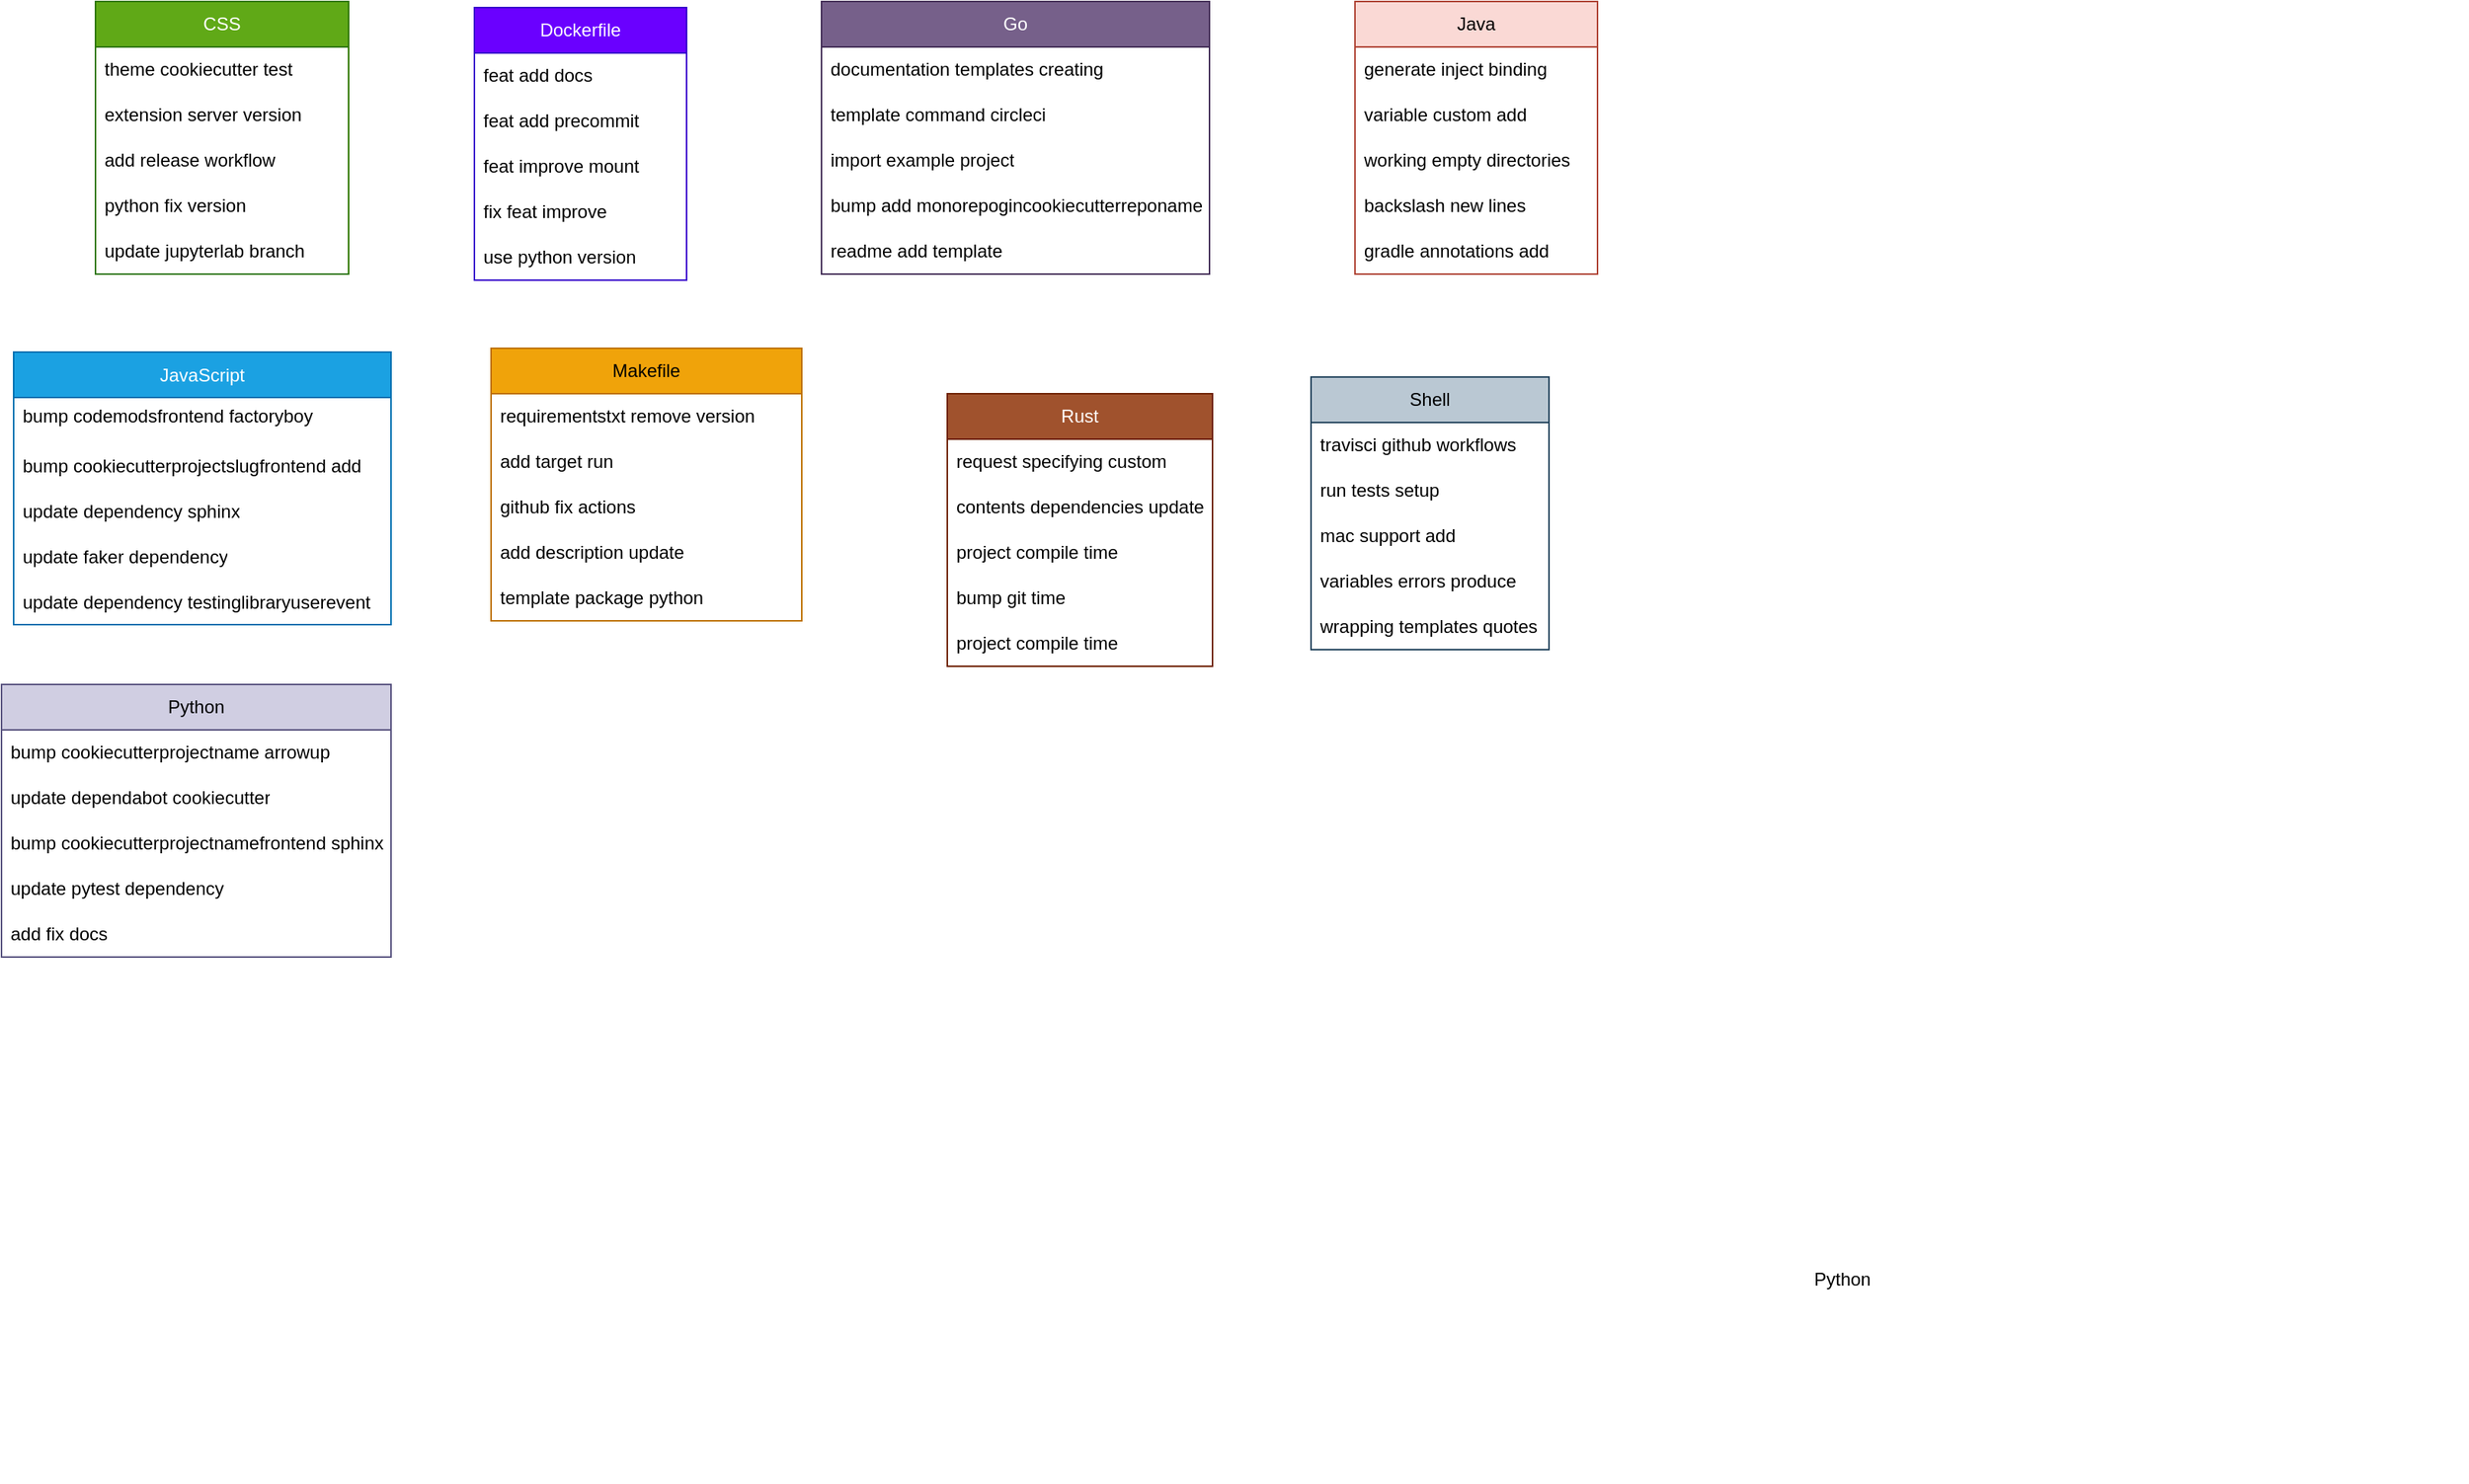 <mxfile version="22.1.2" type="device">
  <diagram name="Page-1" id="Wu3HSqUtHEDuafeBJ0FG">
    <mxGraphModel dx="1098" dy="1988" grid="0" gridSize="10" guides="1" tooltips="1" connect="1" arrows="1" fold="1" page="0" pageScale="1" pageWidth="850" pageHeight="1100" math="0" shadow="0">
      <root>
        <mxCell id="0" />
        <mxCell id="1" parent="0" />
        <mxCell id="st--YeIOMh86BG9WnPkF-1" value="CSS" style="swimlane;fontStyle=0;childLayout=stackLayout;horizontal=1;startSize=30;horizontalStack=0;resizeParent=1;resizeParentMax=0;resizeLast=0;collapsible=1;marginBottom=0;whiteSpace=wrap;html=1;fillColor=#60a917;fontColor=#ffffff;strokeColor=#2D7600;" parent="1" vertex="1">
          <mxGeometry x="317" y="-516" width="167" height="180" as="geometry" />
        </mxCell>
        <mxCell id="st--YeIOMh86BG9WnPkF-2" value="theme cookiecutter test" style="text;strokeColor=none;fillColor=none;align=left;verticalAlign=middle;spacingLeft=4;spacingRight=4;overflow=hidden;points=[[0,0.5],[1,0.5]];portConstraint=eastwest;rotatable=0;whiteSpace=wrap;html=1;" parent="st--YeIOMh86BG9WnPkF-1" vertex="1">
          <mxGeometry y="30" width="167" height="30" as="geometry" />
        </mxCell>
        <mxCell id="st--YeIOMh86BG9WnPkF-3" value="extension server version" style="text;strokeColor=none;fillColor=none;align=left;verticalAlign=middle;spacingLeft=4;spacingRight=4;overflow=hidden;points=[[0,0.5],[1,0.5]];portConstraint=eastwest;rotatable=0;whiteSpace=wrap;html=1;" parent="st--YeIOMh86BG9WnPkF-1" vertex="1">
          <mxGeometry y="60" width="167" height="30" as="geometry" />
        </mxCell>
        <mxCell id="st--YeIOMh86BG9WnPkF-4" value="add release workflow" style="text;strokeColor=none;fillColor=none;align=left;verticalAlign=middle;spacingLeft=4;spacingRight=4;overflow=hidden;points=[[0,0.5],[1,0.5]];portConstraint=eastwest;rotatable=0;whiteSpace=wrap;html=1;" parent="st--YeIOMh86BG9WnPkF-1" vertex="1">
          <mxGeometry y="90" width="167" height="30" as="geometry" />
        </mxCell>
        <mxCell id="st--YeIOMh86BG9WnPkF-10" value="python fix version" style="text;strokeColor=none;fillColor=none;align=left;verticalAlign=middle;spacingLeft=4;spacingRight=4;overflow=hidden;points=[[0,0.5],[1,0.5]];portConstraint=eastwest;rotatable=0;whiteSpace=wrap;html=1;" parent="st--YeIOMh86BG9WnPkF-1" vertex="1">
          <mxGeometry y="120" width="167" height="30" as="geometry" />
        </mxCell>
        <mxCell id="st--YeIOMh86BG9WnPkF-11" value="update jupyterlab branch" style="text;strokeColor=none;fillColor=none;align=left;verticalAlign=middle;spacingLeft=4;spacingRight=4;overflow=hidden;points=[[0,0.5],[1,0.5]];portConstraint=eastwest;rotatable=0;whiteSpace=wrap;html=1;" parent="st--YeIOMh86BG9WnPkF-1" vertex="1">
          <mxGeometry y="150" width="167" height="30" as="geometry" />
        </mxCell>
        <mxCell id="st--YeIOMh86BG9WnPkF-14" value="JavaScript" style="swimlane;fontStyle=0;childLayout=stackLayout;horizontal=1;startSize=30;horizontalStack=0;resizeParent=1;resizeParentMax=0;resizeLast=0;collapsible=1;marginBottom=0;whiteSpace=wrap;html=1;fillColor=#1ba1e2;fontColor=#ffffff;strokeColor=#006EAF;" parent="1" vertex="1">
          <mxGeometry x="263" y="-284.5" width="249" height="180" as="geometry" />
        </mxCell>
        <mxCell id="st--YeIOMh86BG9WnPkF-15" value="&lt;table style=&quot;border-color: var(--border-color); width: 223pt;&quot; border=&quot;0&quot; cellpadding=&quot;0&quot; cellspacing=&quot;0&quot; width=&quot;297&quot;&gt;&lt;tbody style=&quot;border-color: var(--border-color);&quot;&gt;&lt;tr style=&quot;border-color: var(--border-color); height: 15pt;&quot; height=&quot;20&quot;&gt;&lt;td style=&quot;border-color: var(--border-color); height: 15pt;&quot; height=&quot;20&quot;&gt;bump codemodsfrontend factoryboy&lt;/td&gt;&lt;/tr&gt;&lt;tr style=&quot;border-color: var(--border-color); height: 15pt;&quot; height=&quot;20&quot;&gt;&lt;/tr&gt;&lt;/tbody&gt;&lt;/table&gt;" style="text;strokeColor=none;fillColor=none;align=left;verticalAlign=middle;spacingLeft=4;spacingRight=4;overflow=hidden;points=[[0,0.5],[1,0.5]];portConstraint=eastwest;rotatable=0;whiteSpace=wrap;html=1;" parent="st--YeIOMh86BG9WnPkF-14" vertex="1">
          <mxGeometry y="30" width="249" height="30" as="geometry" />
        </mxCell>
        <mxCell id="st--YeIOMh86BG9WnPkF-16" value="bump cookiecutterprojectslugfrontend add" style="text;strokeColor=none;fillColor=none;align=left;verticalAlign=middle;spacingLeft=4;spacingRight=4;overflow=hidden;points=[[0,0.5],[1,0.5]];portConstraint=eastwest;rotatable=0;whiteSpace=wrap;html=1;" parent="st--YeIOMh86BG9WnPkF-14" vertex="1">
          <mxGeometry y="60" width="249" height="30" as="geometry" />
        </mxCell>
        <mxCell id="st--YeIOMh86BG9WnPkF-17" value="update dependency sphinx" style="text;strokeColor=none;fillColor=none;align=left;verticalAlign=middle;spacingLeft=4;spacingRight=4;overflow=hidden;points=[[0,0.5],[1,0.5]];portConstraint=eastwest;rotatable=0;whiteSpace=wrap;html=1;" parent="st--YeIOMh86BG9WnPkF-14" vertex="1">
          <mxGeometry y="90" width="249" height="30" as="geometry" />
        </mxCell>
        <mxCell id="st--YeIOMh86BG9WnPkF-18" value="update faker dependency" style="text;strokeColor=none;fillColor=none;align=left;verticalAlign=middle;spacingLeft=4;spacingRight=4;overflow=hidden;points=[[0,0.5],[1,0.5]];portConstraint=eastwest;rotatable=0;whiteSpace=wrap;html=1;" parent="st--YeIOMh86BG9WnPkF-14" vertex="1">
          <mxGeometry y="120" width="249" height="30" as="geometry" />
        </mxCell>
        <mxCell id="st--YeIOMh86BG9WnPkF-19" value="update dependency testinglibraryuserevent" style="text;strokeColor=none;fillColor=none;align=left;verticalAlign=middle;spacingLeft=4;spacingRight=4;overflow=hidden;points=[[0,0.5],[1,0.5]];portConstraint=eastwest;rotatable=0;whiteSpace=wrap;html=1;" parent="st--YeIOMh86BG9WnPkF-14" vertex="1">
          <mxGeometry y="150" width="249" height="30" as="geometry" />
        </mxCell>
        <mxCell id="st--YeIOMh86BG9WnPkF-20" value="Dockerfile" style="swimlane;fontStyle=0;childLayout=stackLayout;horizontal=1;startSize=30;horizontalStack=0;resizeParent=1;resizeParentMax=0;resizeLast=0;collapsible=1;marginBottom=0;whiteSpace=wrap;html=1;fillColor=#6a00ff;fontColor=#ffffff;strokeColor=#3700CC;" parent="1" vertex="1">
          <mxGeometry x="567" y="-512" width="140" height="180" as="geometry" />
        </mxCell>
        <mxCell id="st--YeIOMh86BG9WnPkF-21" value="feat add docs" style="text;strokeColor=none;fillColor=none;align=left;verticalAlign=middle;spacingLeft=4;spacingRight=4;overflow=hidden;points=[[0,0.5],[1,0.5]];portConstraint=eastwest;rotatable=0;whiteSpace=wrap;html=1;" parent="st--YeIOMh86BG9WnPkF-20" vertex="1">
          <mxGeometry y="30" width="140" height="30" as="geometry" />
        </mxCell>
        <mxCell id="st--YeIOMh86BG9WnPkF-22" value="feat add precommit" style="text;strokeColor=none;fillColor=none;align=left;verticalAlign=middle;spacingLeft=4;spacingRight=4;overflow=hidden;points=[[0,0.5],[1,0.5]];portConstraint=eastwest;rotatable=0;whiteSpace=wrap;html=1;" parent="st--YeIOMh86BG9WnPkF-20" vertex="1">
          <mxGeometry y="60" width="140" height="30" as="geometry" />
        </mxCell>
        <mxCell id="st--YeIOMh86BG9WnPkF-23" value="feat improve mount" style="text;strokeColor=none;fillColor=none;align=left;verticalAlign=middle;spacingLeft=4;spacingRight=4;overflow=hidden;points=[[0,0.5],[1,0.5]];portConstraint=eastwest;rotatable=0;whiteSpace=wrap;html=1;" parent="st--YeIOMh86BG9WnPkF-20" vertex="1">
          <mxGeometry y="90" width="140" height="30" as="geometry" />
        </mxCell>
        <mxCell id="st--YeIOMh86BG9WnPkF-25" value="fix feat improve" style="text;strokeColor=none;fillColor=none;align=left;verticalAlign=middle;spacingLeft=4;spacingRight=4;overflow=hidden;points=[[0,0.5],[1,0.5]];portConstraint=eastwest;rotatable=0;whiteSpace=wrap;html=1;" parent="st--YeIOMh86BG9WnPkF-20" vertex="1">
          <mxGeometry y="120" width="140" height="30" as="geometry" />
        </mxCell>
        <mxCell id="st--YeIOMh86BG9WnPkF-26" value="use python version" style="text;strokeColor=none;fillColor=none;align=left;verticalAlign=middle;spacingLeft=4;spacingRight=4;overflow=hidden;points=[[0,0.5],[1,0.5]];portConstraint=eastwest;rotatable=0;whiteSpace=wrap;html=1;" parent="st--YeIOMh86BG9WnPkF-20" vertex="1">
          <mxGeometry y="150" width="140" height="30" as="geometry" />
        </mxCell>
        <mxCell id="st--YeIOMh86BG9WnPkF-27" value="Makefile" style="swimlane;fontStyle=0;childLayout=stackLayout;horizontal=1;startSize=30;horizontalStack=0;resizeParent=1;resizeParentMax=0;resizeLast=0;collapsible=1;marginBottom=0;whiteSpace=wrap;html=1;fillColor=#f0a30a;fontColor=#000000;strokeColor=#BD7000;" parent="1" vertex="1">
          <mxGeometry x="578" y="-287" width="205" height="180" as="geometry" />
        </mxCell>
        <mxCell id="st--YeIOMh86BG9WnPkF-28" value="requirementstxt remove version" style="text;strokeColor=none;fillColor=none;align=left;verticalAlign=middle;spacingLeft=4;spacingRight=4;overflow=hidden;points=[[0,0.5],[1,0.5]];portConstraint=eastwest;rotatable=0;whiteSpace=wrap;html=1;" parent="st--YeIOMh86BG9WnPkF-27" vertex="1">
          <mxGeometry y="30" width="205" height="30" as="geometry" />
        </mxCell>
        <mxCell id="st--YeIOMh86BG9WnPkF-29" value="add target run" style="text;strokeColor=none;fillColor=none;align=left;verticalAlign=middle;spacingLeft=4;spacingRight=4;overflow=hidden;points=[[0,0.5],[1,0.5]];portConstraint=eastwest;rotatable=0;whiteSpace=wrap;html=1;" parent="st--YeIOMh86BG9WnPkF-27" vertex="1">
          <mxGeometry y="60" width="205" height="30" as="geometry" />
        </mxCell>
        <mxCell id="st--YeIOMh86BG9WnPkF-30" value="github fix actions" style="text;strokeColor=none;fillColor=none;align=left;verticalAlign=middle;spacingLeft=4;spacingRight=4;overflow=hidden;points=[[0,0.5],[1,0.5]];portConstraint=eastwest;rotatable=0;whiteSpace=wrap;html=1;" parent="st--YeIOMh86BG9WnPkF-27" vertex="1">
          <mxGeometry y="90" width="205" height="30" as="geometry" />
        </mxCell>
        <mxCell id="st--YeIOMh86BG9WnPkF-32" value="add description update" style="text;strokeColor=none;fillColor=none;align=left;verticalAlign=middle;spacingLeft=4;spacingRight=4;overflow=hidden;points=[[0,0.5],[1,0.5]];portConstraint=eastwest;rotatable=0;whiteSpace=wrap;html=1;" parent="st--YeIOMh86BG9WnPkF-27" vertex="1">
          <mxGeometry y="120" width="205" height="30" as="geometry" />
        </mxCell>
        <mxCell id="st--YeIOMh86BG9WnPkF-33" value="template package python" style="text;strokeColor=none;fillColor=none;align=left;verticalAlign=middle;spacingLeft=4;spacingRight=4;overflow=hidden;points=[[0,0.5],[1,0.5]];portConstraint=eastwest;rotatable=0;whiteSpace=wrap;html=1;" parent="st--YeIOMh86BG9WnPkF-27" vertex="1">
          <mxGeometry y="150" width="205" height="30" as="geometry" />
        </mxCell>
        <mxCell id="st--YeIOMh86BG9WnPkF-34" value="Go" style="swimlane;fontStyle=0;childLayout=stackLayout;horizontal=1;startSize=30;horizontalStack=0;resizeParent=1;resizeParentMax=0;resizeLast=0;collapsible=1;marginBottom=0;whiteSpace=wrap;html=1;fillColor=#76608a;fontColor=#ffffff;strokeColor=#432D57;" parent="1" vertex="1">
          <mxGeometry x="796" y="-516" width="256" height="180" as="geometry" />
        </mxCell>
        <mxCell id="st--YeIOMh86BG9WnPkF-35" value="documentation templates creating" style="text;strokeColor=none;fillColor=none;align=left;verticalAlign=middle;spacingLeft=4;spacingRight=4;overflow=hidden;points=[[0,0.5],[1,0.5]];portConstraint=eastwest;rotatable=0;whiteSpace=wrap;html=1;" parent="st--YeIOMh86BG9WnPkF-34" vertex="1">
          <mxGeometry y="30" width="256" height="30" as="geometry" />
        </mxCell>
        <mxCell id="st--YeIOMh86BG9WnPkF-36" value="template command circleci" style="text;strokeColor=none;fillColor=none;align=left;verticalAlign=middle;spacingLeft=4;spacingRight=4;overflow=hidden;points=[[0,0.5],[1,0.5]];portConstraint=eastwest;rotatable=0;whiteSpace=wrap;html=1;" parent="st--YeIOMh86BG9WnPkF-34" vertex="1">
          <mxGeometry y="60" width="256" height="30" as="geometry" />
        </mxCell>
        <mxCell id="st--YeIOMh86BG9WnPkF-37" value="import example project" style="text;strokeColor=none;fillColor=none;align=left;verticalAlign=middle;spacingLeft=4;spacingRight=4;overflow=hidden;points=[[0,0.5],[1,0.5]];portConstraint=eastwest;rotatable=0;whiteSpace=wrap;html=1;" parent="st--YeIOMh86BG9WnPkF-34" vertex="1">
          <mxGeometry y="90" width="256" height="30" as="geometry" />
        </mxCell>
        <mxCell id="st--YeIOMh86BG9WnPkF-39" value="bump add monorepogincookiecutterreponame" style="text;strokeColor=none;fillColor=none;align=left;verticalAlign=middle;spacingLeft=4;spacingRight=4;overflow=hidden;points=[[0,0.5],[1,0.5]];portConstraint=eastwest;rotatable=0;whiteSpace=wrap;html=1;" parent="st--YeIOMh86BG9WnPkF-34" vertex="1">
          <mxGeometry y="120" width="256" height="30" as="geometry" />
        </mxCell>
        <mxCell id="st--YeIOMh86BG9WnPkF-40" value="readme add template" style="text;strokeColor=none;fillColor=none;align=left;verticalAlign=middle;spacingLeft=4;spacingRight=4;overflow=hidden;points=[[0,0.5],[1,0.5]];portConstraint=eastwest;rotatable=0;whiteSpace=wrap;html=1;" parent="st--YeIOMh86BG9WnPkF-34" vertex="1">
          <mxGeometry y="150" width="256" height="30" as="geometry" />
        </mxCell>
        <mxCell id="st--YeIOMh86BG9WnPkF-41" value="Rust" style="swimlane;fontStyle=0;childLayout=stackLayout;horizontal=1;startSize=30;horizontalStack=0;resizeParent=1;resizeParentMax=0;resizeLast=0;collapsible=1;marginBottom=0;whiteSpace=wrap;html=1;fillColor=#a0522d;fontColor=#ffffff;strokeColor=#6D1F00;" parent="1" vertex="1">
          <mxGeometry x="879" y="-257" width="175" height="180" as="geometry" />
        </mxCell>
        <mxCell id="st--YeIOMh86BG9WnPkF-42" value="request specifying custom" style="text;strokeColor=none;fillColor=none;align=left;verticalAlign=middle;spacingLeft=4;spacingRight=4;overflow=hidden;points=[[0,0.5],[1,0.5]];portConstraint=eastwest;rotatable=0;whiteSpace=wrap;html=1;" parent="st--YeIOMh86BG9WnPkF-41" vertex="1">
          <mxGeometry y="30" width="175" height="30" as="geometry" />
        </mxCell>
        <mxCell id="st--YeIOMh86BG9WnPkF-43" value="contents dependencies update" style="text;strokeColor=none;fillColor=none;align=left;verticalAlign=middle;spacingLeft=4;spacingRight=4;overflow=hidden;points=[[0,0.5],[1,0.5]];portConstraint=eastwest;rotatable=0;whiteSpace=wrap;html=1;" parent="st--YeIOMh86BG9WnPkF-41" vertex="1">
          <mxGeometry y="60" width="175" height="30" as="geometry" />
        </mxCell>
        <mxCell id="st--YeIOMh86BG9WnPkF-44" value="project compile time" style="text;strokeColor=none;fillColor=none;align=left;verticalAlign=middle;spacingLeft=4;spacingRight=4;overflow=hidden;points=[[0,0.5],[1,0.5]];portConstraint=eastwest;rotatable=0;whiteSpace=wrap;html=1;" parent="st--YeIOMh86BG9WnPkF-41" vertex="1">
          <mxGeometry y="90" width="175" height="30" as="geometry" />
        </mxCell>
        <mxCell id="st--YeIOMh86BG9WnPkF-46" value="bump git time" style="text;strokeColor=none;fillColor=none;align=left;verticalAlign=middle;spacingLeft=4;spacingRight=4;overflow=hidden;points=[[0,0.5],[1,0.5]];portConstraint=eastwest;rotatable=0;whiteSpace=wrap;html=1;" parent="st--YeIOMh86BG9WnPkF-41" vertex="1">
          <mxGeometry y="120" width="175" height="30" as="geometry" />
        </mxCell>
        <mxCell id="st--YeIOMh86BG9WnPkF-47" value="project compile time" style="text;strokeColor=none;fillColor=none;align=left;verticalAlign=middle;spacingLeft=4;spacingRight=4;overflow=hidden;points=[[0,0.5],[1,0.5]];portConstraint=eastwest;rotatable=0;whiteSpace=wrap;html=1;" parent="st--YeIOMh86BG9WnPkF-41" vertex="1">
          <mxGeometry y="150" width="175" height="30" as="geometry" />
        </mxCell>
        <mxCell id="st--YeIOMh86BG9WnPkF-48" value="Java" style="swimlane;fontStyle=0;childLayout=stackLayout;horizontal=1;startSize=30;horizontalStack=0;resizeParent=1;resizeParentMax=0;resizeLast=0;collapsible=1;marginBottom=0;whiteSpace=wrap;html=1;fillColor=#fad9d5;strokeColor=#ae4132;" parent="1" vertex="1">
          <mxGeometry x="1148" y="-516" width="160" height="180" as="geometry" />
        </mxCell>
        <mxCell id="st--YeIOMh86BG9WnPkF-49" value="generate inject binding" style="text;strokeColor=none;fillColor=none;align=left;verticalAlign=middle;spacingLeft=4;spacingRight=4;overflow=hidden;points=[[0,0.5],[1,0.5]];portConstraint=eastwest;rotatable=0;whiteSpace=wrap;html=1;" parent="st--YeIOMh86BG9WnPkF-48" vertex="1">
          <mxGeometry y="30" width="160" height="30" as="geometry" />
        </mxCell>
        <mxCell id="st--YeIOMh86BG9WnPkF-50" value="variable custom add" style="text;strokeColor=none;fillColor=none;align=left;verticalAlign=middle;spacingLeft=4;spacingRight=4;overflow=hidden;points=[[0,0.5],[1,0.5]];portConstraint=eastwest;rotatable=0;whiteSpace=wrap;html=1;" parent="st--YeIOMh86BG9WnPkF-48" vertex="1">
          <mxGeometry y="60" width="160" height="30" as="geometry" />
        </mxCell>
        <mxCell id="st--YeIOMh86BG9WnPkF-51" value="working empty directories" style="text;strokeColor=none;fillColor=none;align=left;verticalAlign=middle;spacingLeft=4;spacingRight=4;overflow=hidden;points=[[0,0.5],[1,0.5]];portConstraint=eastwest;rotatable=0;whiteSpace=wrap;html=1;" parent="st--YeIOMh86BG9WnPkF-48" vertex="1">
          <mxGeometry y="90" width="160" height="30" as="geometry" />
        </mxCell>
        <mxCell id="st--YeIOMh86BG9WnPkF-53" value="backslash new lines" style="text;strokeColor=none;fillColor=none;align=left;verticalAlign=middle;spacingLeft=4;spacingRight=4;overflow=hidden;points=[[0,0.5],[1,0.5]];portConstraint=eastwest;rotatable=0;whiteSpace=wrap;html=1;" parent="st--YeIOMh86BG9WnPkF-48" vertex="1">
          <mxGeometry y="120" width="160" height="30" as="geometry" />
        </mxCell>
        <mxCell id="st--YeIOMh86BG9WnPkF-54" value="gradle annotations add" style="text;strokeColor=none;fillColor=none;align=left;verticalAlign=middle;spacingLeft=4;spacingRight=4;overflow=hidden;points=[[0,0.5],[1,0.5]];portConstraint=eastwest;rotatable=0;whiteSpace=wrap;html=1;" parent="st--YeIOMh86BG9WnPkF-48" vertex="1">
          <mxGeometry y="150" width="160" height="30" as="geometry" />
        </mxCell>
        <mxCell id="st--YeIOMh86BG9WnPkF-55" value="Shell" style="swimlane;fontStyle=0;childLayout=stackLayout;horizontal=1;startSize=30;horizontalStack=0;resizeParent=1;resizeParentMax=0;resizeLast=0;collapsible=1;marginBottom=0;whiteSpace=wrap;html=1;fillColor=#bac8d3;strokeColor=#23445d;" parent="1" vertex="1">
          <mxGeometry x="1119" y="-268" width="157" height="180" as="geometry" />
        </mxCell>
        <mxCell id="st--YeIOMh86BG9WnPkF-56" value="travisci github workflows" style="text;strokeColor=none;fillColor=none;align=left;verticalAlign=middle;spacingLeft=4;spacingRight=4;overflow=hidden;points=[[0,0.5],[1,0.5]];portConstraint=eastwest;rotatable=0;whiteSpace=wrap;html=1;" parent="st--YeIOMh86BG9WnPkF-55" vertex="1">
          <mxGeometry y="30" width="157" height="30" as="geometry" />
        </mxCell>
        <mxCell id="st--YeIOMh86BG9WnPkF-57" value="run tests setup" style="text;strokeColor=none;fillColor=none;align=left;verticalAlign=middle;spacingLeft=4;spacingRight=4;overflow=hidden;points=[[0,0.5],[1,0.5]];portConstraint=eastwest;rotatable=0;whiteSpace=wrap;html=1;" parent="st--YeIOMh86BG9WnPkF-55" vertex="1">
          <mxGeometry y="60" width="157" height="30" as="geometry" />
        </mxCell>
        <mxCell id="st--YeIOMh86BG9WnPkF-58" value="mac support add" style="text;strokeColor=none;fillColor=none;align=left;verticalAlign=middle;spacingLeft=4;spacingRight=4;overflow=hidden;points=[[0,0.5],[1,0.5]];portConstraint=eastwest;rotatable=0;whiteSpace=wrap;html=1;" parent="st--YeIOMh86BG9WnPkF-55" vertex="1">
          <mxGeometry y="90" width="157" height="30" as="geometry" />
        </mxCell>
        <mxCell id="st--YeIOMh86BG9WnPkF-60" value="variables errors produce" style="text;strokeColor=none;fillColor=none;align=left;verticalAlign=middle;spacingLeft=4;spacingRight=4;overflow=hidden;points=[[0,0.5],[1,0.5]];portConstraint=eastwest;rotatable=0;whiteSpace=wrap;html=1;" parent="st--YeIOMh86BG9WnPkF-55" vertex="1">
          <mxGeometry y="120" width="157" height="30" as="geometry" />
        </mxCell>
        <mxCell id="st--YeIOMh86BG9WnPkF-61" value="wrapping templates quotes" style="text;strokeColor=none;fillColor=none;align=left;verticalAlign=middle;spacingLeft=4;spacingRight=4;overflow=hidden;points=[[0,0.5],[1,0.5]];portConstraint=eastwest;rotatable=0;whiteSpace=wrap;html=1;" parent="st--YeIOMh86BG9WnPkF-55" vertex="1">
          <mxGeometry y="150" width="157" height="30" as="geometry" />
        </mxCell>
        <mxCell id="st--YeIOMh86BG9WnPkF-63" value="Python" style="swimlane;fontStyle=0;childLayout=stackLayout;horizontal=1;startSize=30;horizontalStack=0;resizeParent=1;resizeParentMax=0;resizeLast=0;collapsible=1;marginBottom=0;whiteSpace=wrap;html=1;fillColor=#d0cee2;strokeColor=#56517e;" parent="1" vertex="1">
          <mxGeometry x="255" y="-65" width="257" height="180" as="geometry" />
        </mxCell>
        <mxCell id="st--YeIOMh86BG9WnPkF-64" value="bump cookiecutterprojectname arrowup" style="text;strokeColor=none;fillColor=none;align=left;verticalAlign=middle;spacingLeft=4;spacingRight=4;overflow=hidden;points=[[0,0.5],[1,0.5]];portConstraint=eastwest;rotatable=0;whiteSpace=wrap;html=1;" parent="st--YeIOMh86BG9WnPkF-63" vertex="1">
          <mxGeometry y="30" width="257" height="30" as="geometry" />
        </mxCell>
        <mxCell id="st--YeIOMh86BG9WnPkF-65" value="update dependabot cookiecutter" style="text;strokeColor=none;fillColor=none;align=left;verticalAlign=middle;spacingLeft=4;spacingRight=4;overflow=hidden;points=[[0,0.5],[1,0.5]];portConstraint=eastwest;rotatable=0;whiteSpace=wrap;html=1;" parent="st--YeIOMh86BG9WnPkF-63" vertex="1">
          <mxGeometry y="60" width="257" height="30" as="geometry" />
        </mxCell>
        <mxCell id="st--YeIOMh86BG9WnPkF-66" value="bump cookiecutterprojectnamefrontend sphinx" style="text;strokeColor=none;fillColor=none;align=left;verticalAlign=middle;spacingLeft=4;spacingRight=4;overflow=hidden;points=[[0,0.5],[1,0.5]];portConstraint=eastwest;rotatable=0;whiteSpace=wrap;html=1;" parent="st--YeIOMh86BG9WnPkF-63" vertex="1">
          <mxGeometry y="90" width="257" height="30" as="geometry" />
        </mxCell>
        <mxCell id="st--YeIOMh86BG9WnPkF-70" value="update pytest dependency" style="text;strokeColor=none;fillColor=none;align=left;verticalAlign=middle;spacingLeft=4;spacingRight=4;overflow=hidden;points=[[0,0.5],[1,0.5]];portConstraint=eastwest;rotatable=0;whiteSpace=wrap;html=1;" parent="st--YeIOMh86BG9WnPkF-63" vertex="1">
          <mxGeometry y="120" width="257" height="30" as="geometry" />
        </mxCell>
        <mxCell id="st--YeIOMh86BG9WnPkF-71" value="add fix docs" style="text;strokeColor=none;fillColor=none;align=left;verticalAlign=middle;spacingLeft=4;spacingRight=4;overflow=hidden;points=[[0,0.5],[1,0.5]];portConstraint=eastwest;rotatable=0;whiteSpace=wrap;html=1;" parent="st--YeIOMh86BG9WnPkF-63" vertex="1">
          <mxGeometry y="150" width="257" height="30" as="geometry" />
        </mxCell>
        <mxCell id="st--YeIOMh86BG9WnPkF-69" value="&lt;br&gt;&lt;br&gt;&lt;br&gt;&lt;br&gt;&lt;br&gt;&lt;br&gt;&lt;br&gt;&lt;br&gt;&lt;br&gt;&lt;br&gt;&lt;br&gt;&lt;br&gt;&lt;br&gt;&lt;br&gt;&lt;br&gt;&lt;br&gt;&lt;br&gt;&lt;br&gt;&lt;br&gt;&lt;br&gt;&lt;br&gt;&lt;br&gt;&lt;table border=&quot;0&quot; cellpadding=&quot;0&quot; cellspacing=&quot;0&quot; width=&quot;405&quot; style=&quot;border-collapse:&lt;br/&gt; collapse;width:304pt&quot;&gt; &lt;colgroup&gt;&lt;col width=&quot;405&quot; style=&quot;mso-width-source:userset;mso-width-alt:14811;width:304pt&quot;&gt;&lt;/colgroup&gt; &lt;tbody&gt;&lt;tr height=&quot;20&quot; style=&quot;height:15.0pt&quot;&gt;  &lt;td height=&quot;20&quot; width=&quot;405&quot; style=&quot;height:15.0pt;width:304pt&quot;&gt;Python&lt;/td&gt; &lt;/tr&gt; &lt;tr height=&quot;20&quot; style=&quot;height:15.0pt&quot;&gt;  &lt;td height=&quot;20&quot; style=&quot;height:15.0pt&quot;&gt;&lt;br&gt;&lt;/td&gt; &lt;/tr&gt; &lt;tr height=&quot;20&quot; style=&quot;height:15.0pt&quot;&gt;  &lt;td height=&quot;20&quot; style=&quot;height:15.0pt&quot;&gt;&lt;br&gt;&lt;/td&gt; &lt;/tr&gt; &lt;tr height=&quot;20&quot; style=&quot;height:15.0pt&quot;&gt;  &lt;td height=&quot;20&quot; style=&quot;height:15.0pt&quot;&gt;&lt;br&gt;&lt;/td&gt; &lt;/tr&gt; &lt;tr height=&quot;20&quot; style=&quot;height:15.0pt&quot;&gt;  &lt;td height=&quot;20&quot; style=&quot;height:15.0pt&quot;&gt;&lt;br&gt;&lt;/td&gt; &lt;/tr&gt; &lt;tr height=&quot;20&quot; style=&quot;height:15.0pt&quot;&gt;  &lt;td height=&quot;20&quot; style=&quot;height:15.0pt&quot;&gt;&lt;br&gt;&lt;/td&gt; &lt;/tr&gt;&lt;/tbody&gt;&lt;/table&gt;" style="text;whiteSpace=wrap;html=1;" parent="1" vertex="1">
          <mxGeometry x="1449" y="-5" width="433" height="467" as="geometry" />
        </mxCell>
      </root>
    </mxGraphModel>
  </diagram>
</mxfile>

